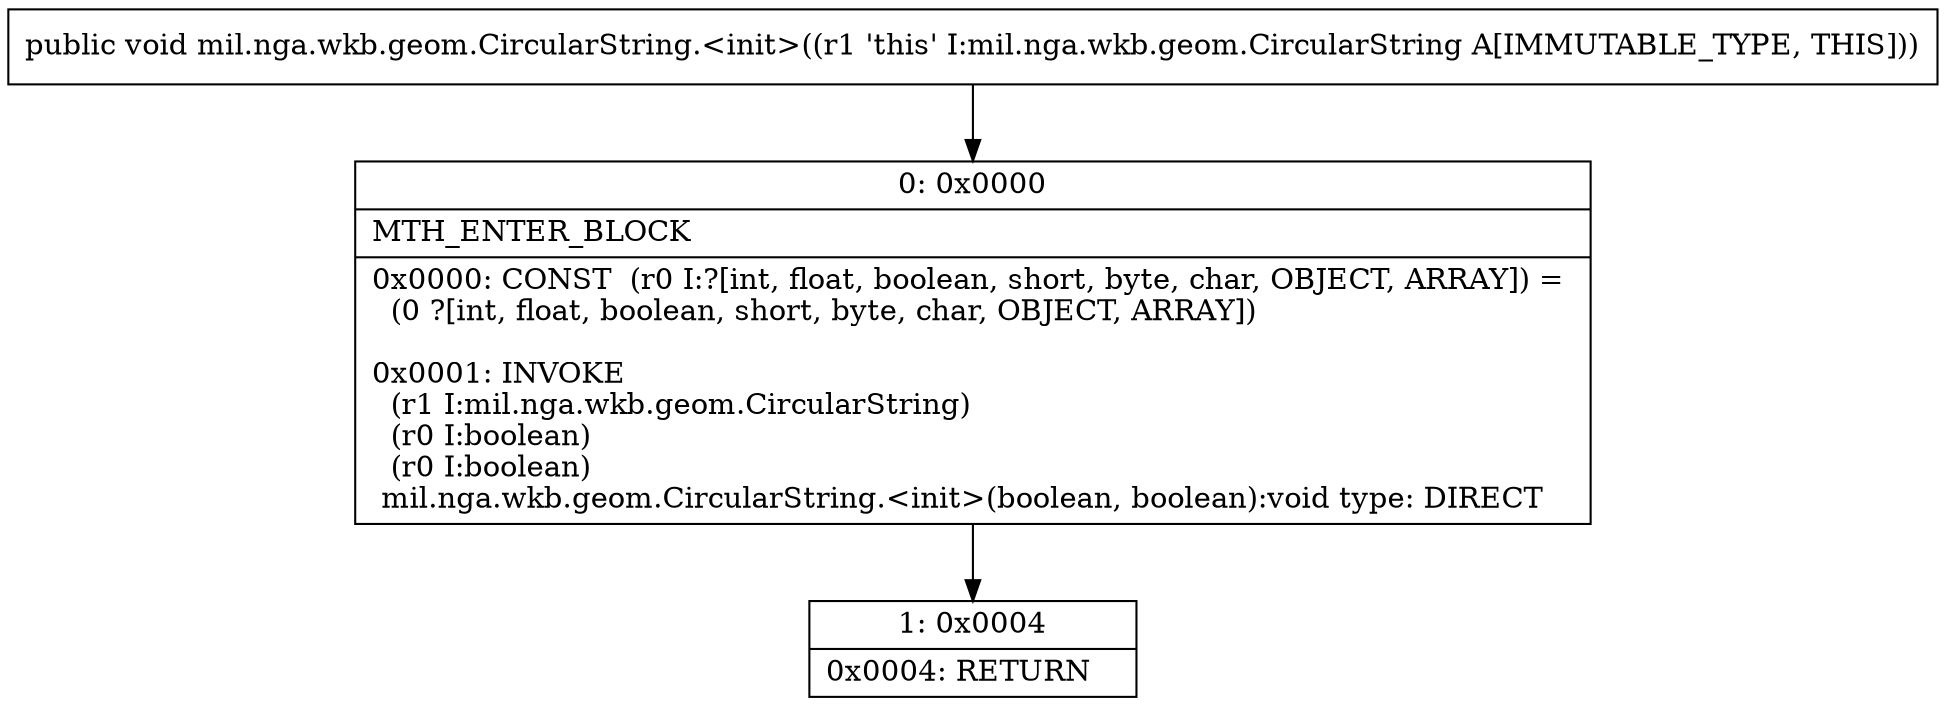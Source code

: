 digraph "CFG formil.nga.wkb.geom.CircularString.\<init\>()V" {
Node_0 [shape=record,label="{0\:\ 0x0000|MTH_ENTER_BLOCK\l|0x0000: CONST  (r0 I:?[int, float, boolean, short, byte, char, OBJECT, ARRAY]) = \l  (0 ?[int, float, boolean, short, byte, char, OBJECT, ARRAY])\l \l0x0001: INVOKE  \l  (r1 I:mil.nga.wkb.geom.CircularString)\l  (r0 I:boolean)\l  (r0 I:boolean)\l mil.nga.wkb.geom.CircularString.\<init\>(boolean, boolean):void type: DIRECT \l}"];
Node_1 [shape=record,label="{1\:\ 0x0004|0x0004: RETURN   \l}"];
MethodNode[shape=record,label="{public void mil.nga.wkb.geom.CircularString.\<init\>((r1 'this' I:mil.nga.wkb.geom.CircularString A[IMMUTABLE_TYPE, THIS])) }"];
MethodNode -> Node_0;
Node_0 -> Node_1;
}

